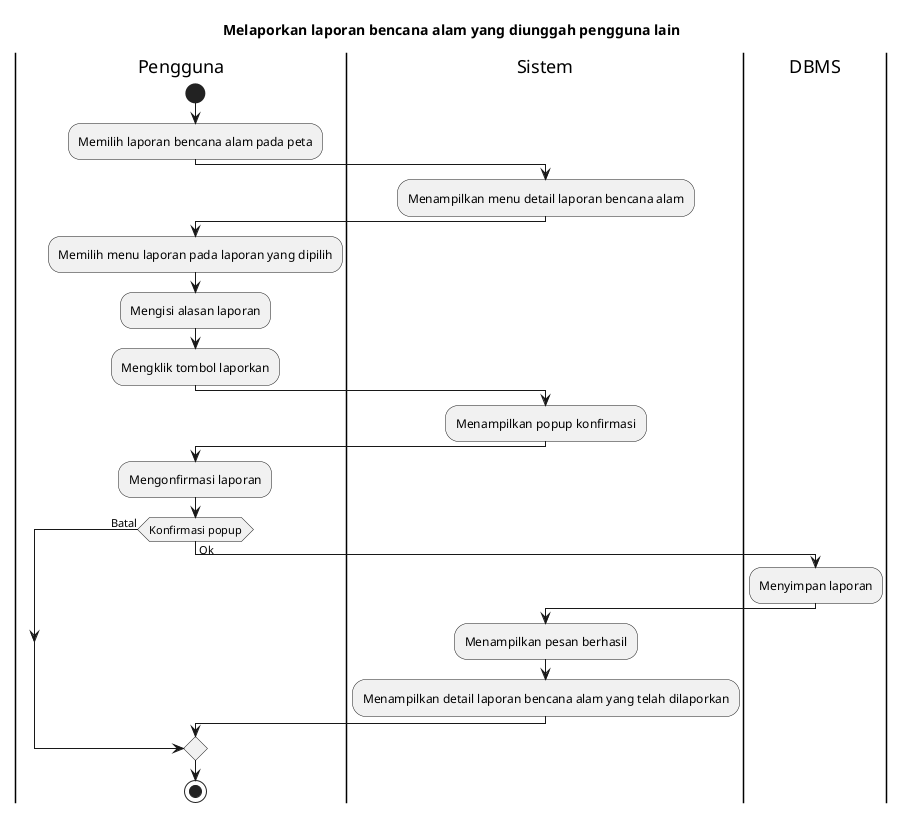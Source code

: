 @startuml UC-MAP-021 - Melaporkan laporan bencana alam yang diunggah pengguna lain

title Melaporkan laporan bencana alam yang diunggah pengguna lain

|Pengguna|
start
:Memilih laporan bencana alam pada peta;

|Sistem|
:Menampilkan menu detail laporan bencana alam;

|Pengguna|
:Memilih menu laporan pada laporan yang dipilih;
:Mengisi alasan laporan;
:Mengklik tombol laporkan;

|Sistem|
:Menampilkan popup konfirmasi;

|Pengguna|
:Mengonfirmasi laporan;

if (Konfirmasi popup) then (Batal)
else (Ok)
  |DBMS|
  :Menyimpan laporan;
  
  |Sistem|
  :Menampilkan pesan berhasil;
  :Menampilkan detail laporan bencana alam yang telah dilaporkan;
endif

|Pengguna|
stop

@enduml